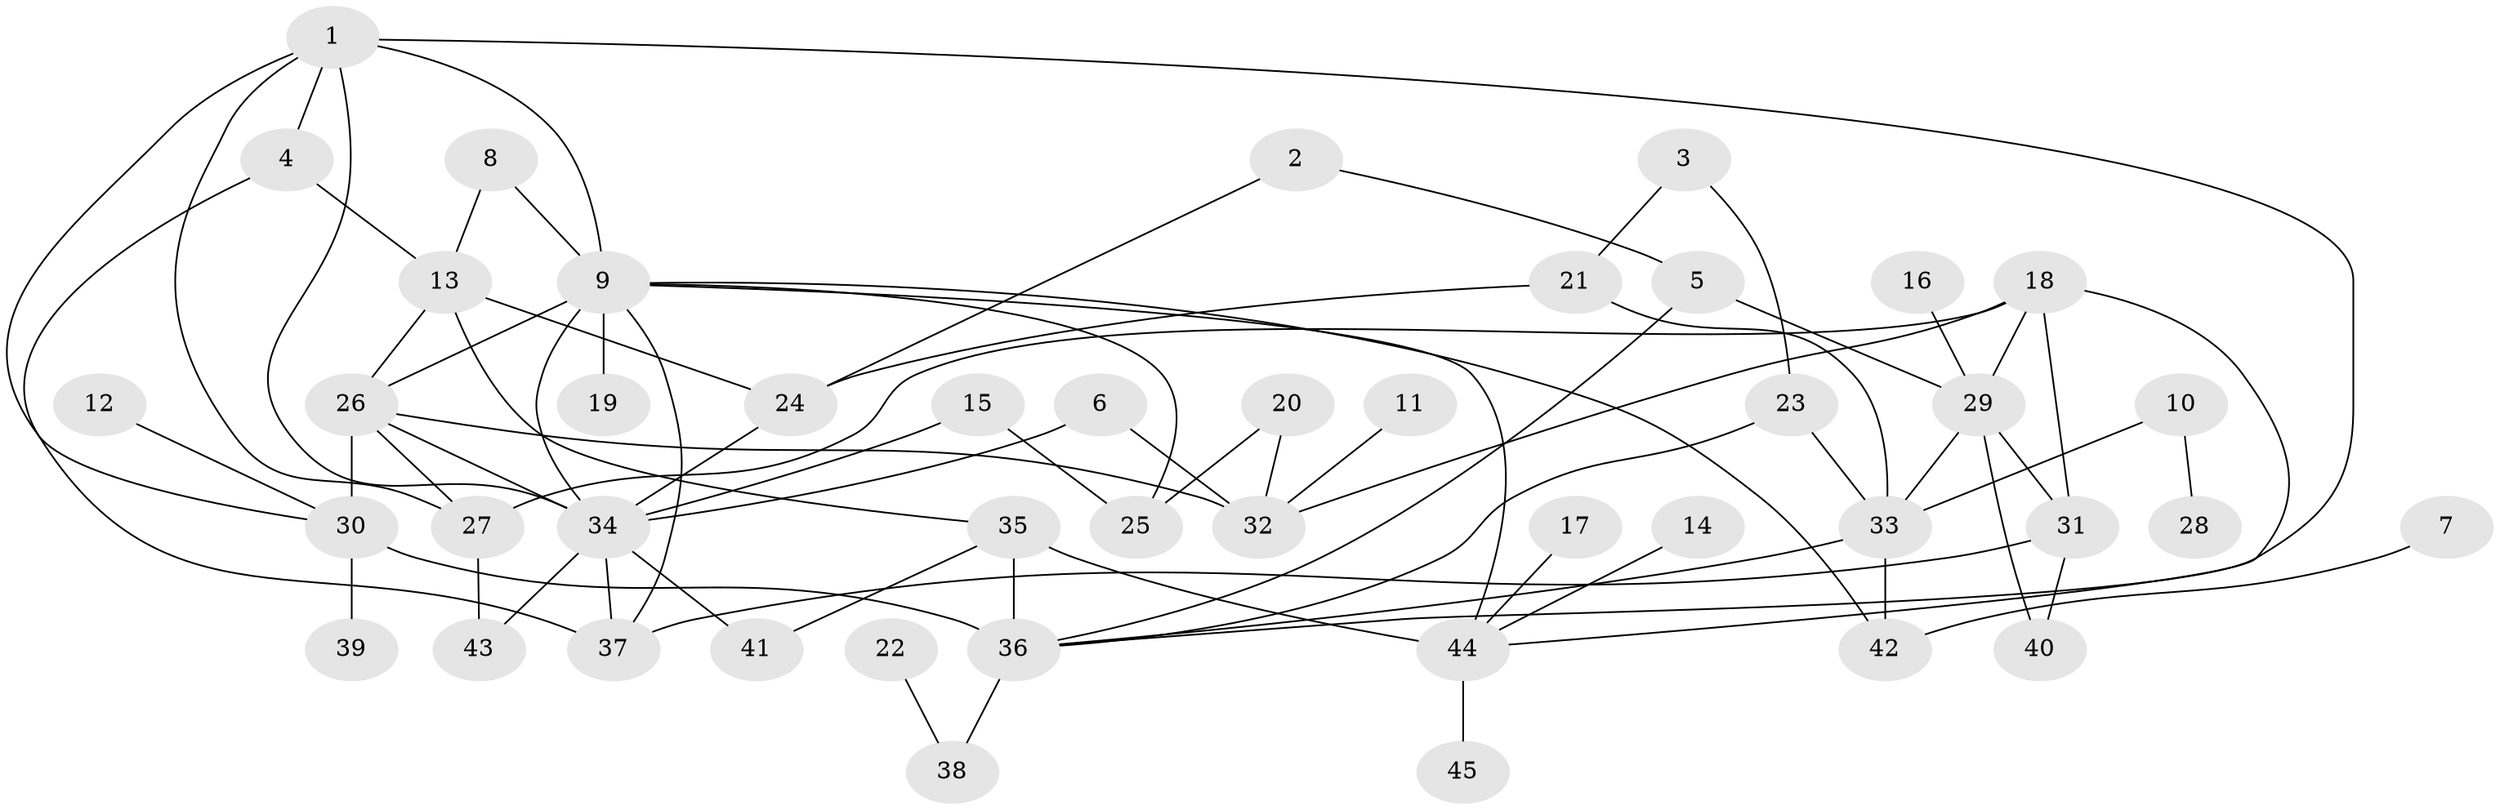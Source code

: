 // original degree distribution, {3: 0.1797752808988764, 5: 0.0449438202247191, 7: 0.011235955056179775, 4: 0.23595505617977527, 9: 0.011235955056179775, 6: 0.011235955056179775, 2: 0.30337078651685395, 1: 0.20224719101123595}
// Generated by graph-tools (version 1.1) at 2025/25/03/09/25 03:25:35]
// undirected, 45 vertices, 73 edges
graph export_dot {
graph [start="1"]
  node [color=gray90,style=filled];
  1;
  2;
  3;
  4;
  5;
  6;
  7;
  8;
  9;
  10;
  11;
  12;
  13;
  14;
  15;
  16;
  17;
  18;
  19;
  20;
  21;
  22;
  23;
  24;
  25;
  26;
  27;
  28;
  29;
  30;
  31;
  32;
  33;
  34;
  35;
  36;
  37;
  38;
  39;
  40;
  41;
  42;
  43;
  44;
  45;
  1 -- 4 [weight=1.0];
  1 -- 9 [weight=1.0];
  1 -- 27 [weight=1.0];
  1 -- 30 [weight=1.0];
  1 -- 34 [weight=1.0];
  1 -- 36 [weight=1.0];
  2 -- 5 [weight=1.0];
  2 -- 24 [weight=1.0];
  3 -- 21 [weight=1.0];
  3 -- 23 [weight=1.0];
  4 -- 13 [weight=1.0];
  4 -- 37 [weight=1.0];
  5 -- 29 [weight=1.0];
  5 -- 36 [weight=1.0];
  6 -- 32 [weight=1.0];
  6 -- 34 [weight=2.0];
  7 -- 42 [weight=1.0];
  8 -- 9 [weight=1.0];
  8 -- 13 [weight=1.0];
  9 -- 19 [weight=1.0];
  9 -- 25 [weight=1.0];
  9 -- 26 [weight=1.0];
  9 -- 34 [weight=1.0];
  9 -- 37 [weight=1.0];
  9 -- 42 [weight=1.0];
  9 -- 44 [weight=1.0];
  10 -- 28 [weight=1.0];
  10 -- 33 [weight=1.0];
  11 -- 32 [weight=1.0];
  12 -- 30 [weight=1.0];
  13 -- 24 [weight=1.0];
  13 -- 26 [weight=1.0];
  13 -- 35 [weight=1.0];
  14 -- 44 [weight=1.0];
  15 -- 25 [weight=1.0];
  15 -- 34 [weight=1.0];
  16 -- 29 [weight=1.0];
  17 -- 44 [weight=1.0];
  18 -- 27 [weight=1.0];
  18 -- 29 [weight=1.0];
  18 -- 31 [weight=1.0];
  18 -- 32 [weight=1.0];
  18 -- 44 [weight=1.0];
  20 -- 25 [weight=1.0];
  20 -- 32 [weight=1.0];
  21 -- 24 [weight=1.0];
  21 -- 33 [weight=1.0];
  22 -- 38 [weight=1.0];
  23 -- 33 [weight=1.0];
  23 -- 36 [weight=1.0];
  24 -- 34 [weight=1.0];
  26 -- 27 [weight=1.0];
  26 -- 30 [weight=1.0];
  26 -- 32 [weight=1.0];
  26 -- 34 [weight=1.0];
  27 -- 43 [weight=1.0];
  29 -- 31 [weight=1.0];
  29 -- 33 [weight=1.0];
  29 -- 40 [weight=1.0];
  30 -- 36 [weight=2.0];
  30 -- 39 [weight=1.0];
  31 -- 37 [weight=1.0];
  31 -- 40 [weight=1.0];
  33 -- 36 [weight=1.0];
  33 -- 42 [weight=1.0];
  34 -- 37 [weight=1.0];
  34 -- 41 [weight=1.0];
  34 -- 43 [weight=1.0];
  35 -- 36 [weight=3.0];
  35 -- 41 [weight=1.0];
  35 -- 44 [weight=2.0];
  36 -- 38 [weight=1.0];
  44 -- 45 [weight=1.0];
}
